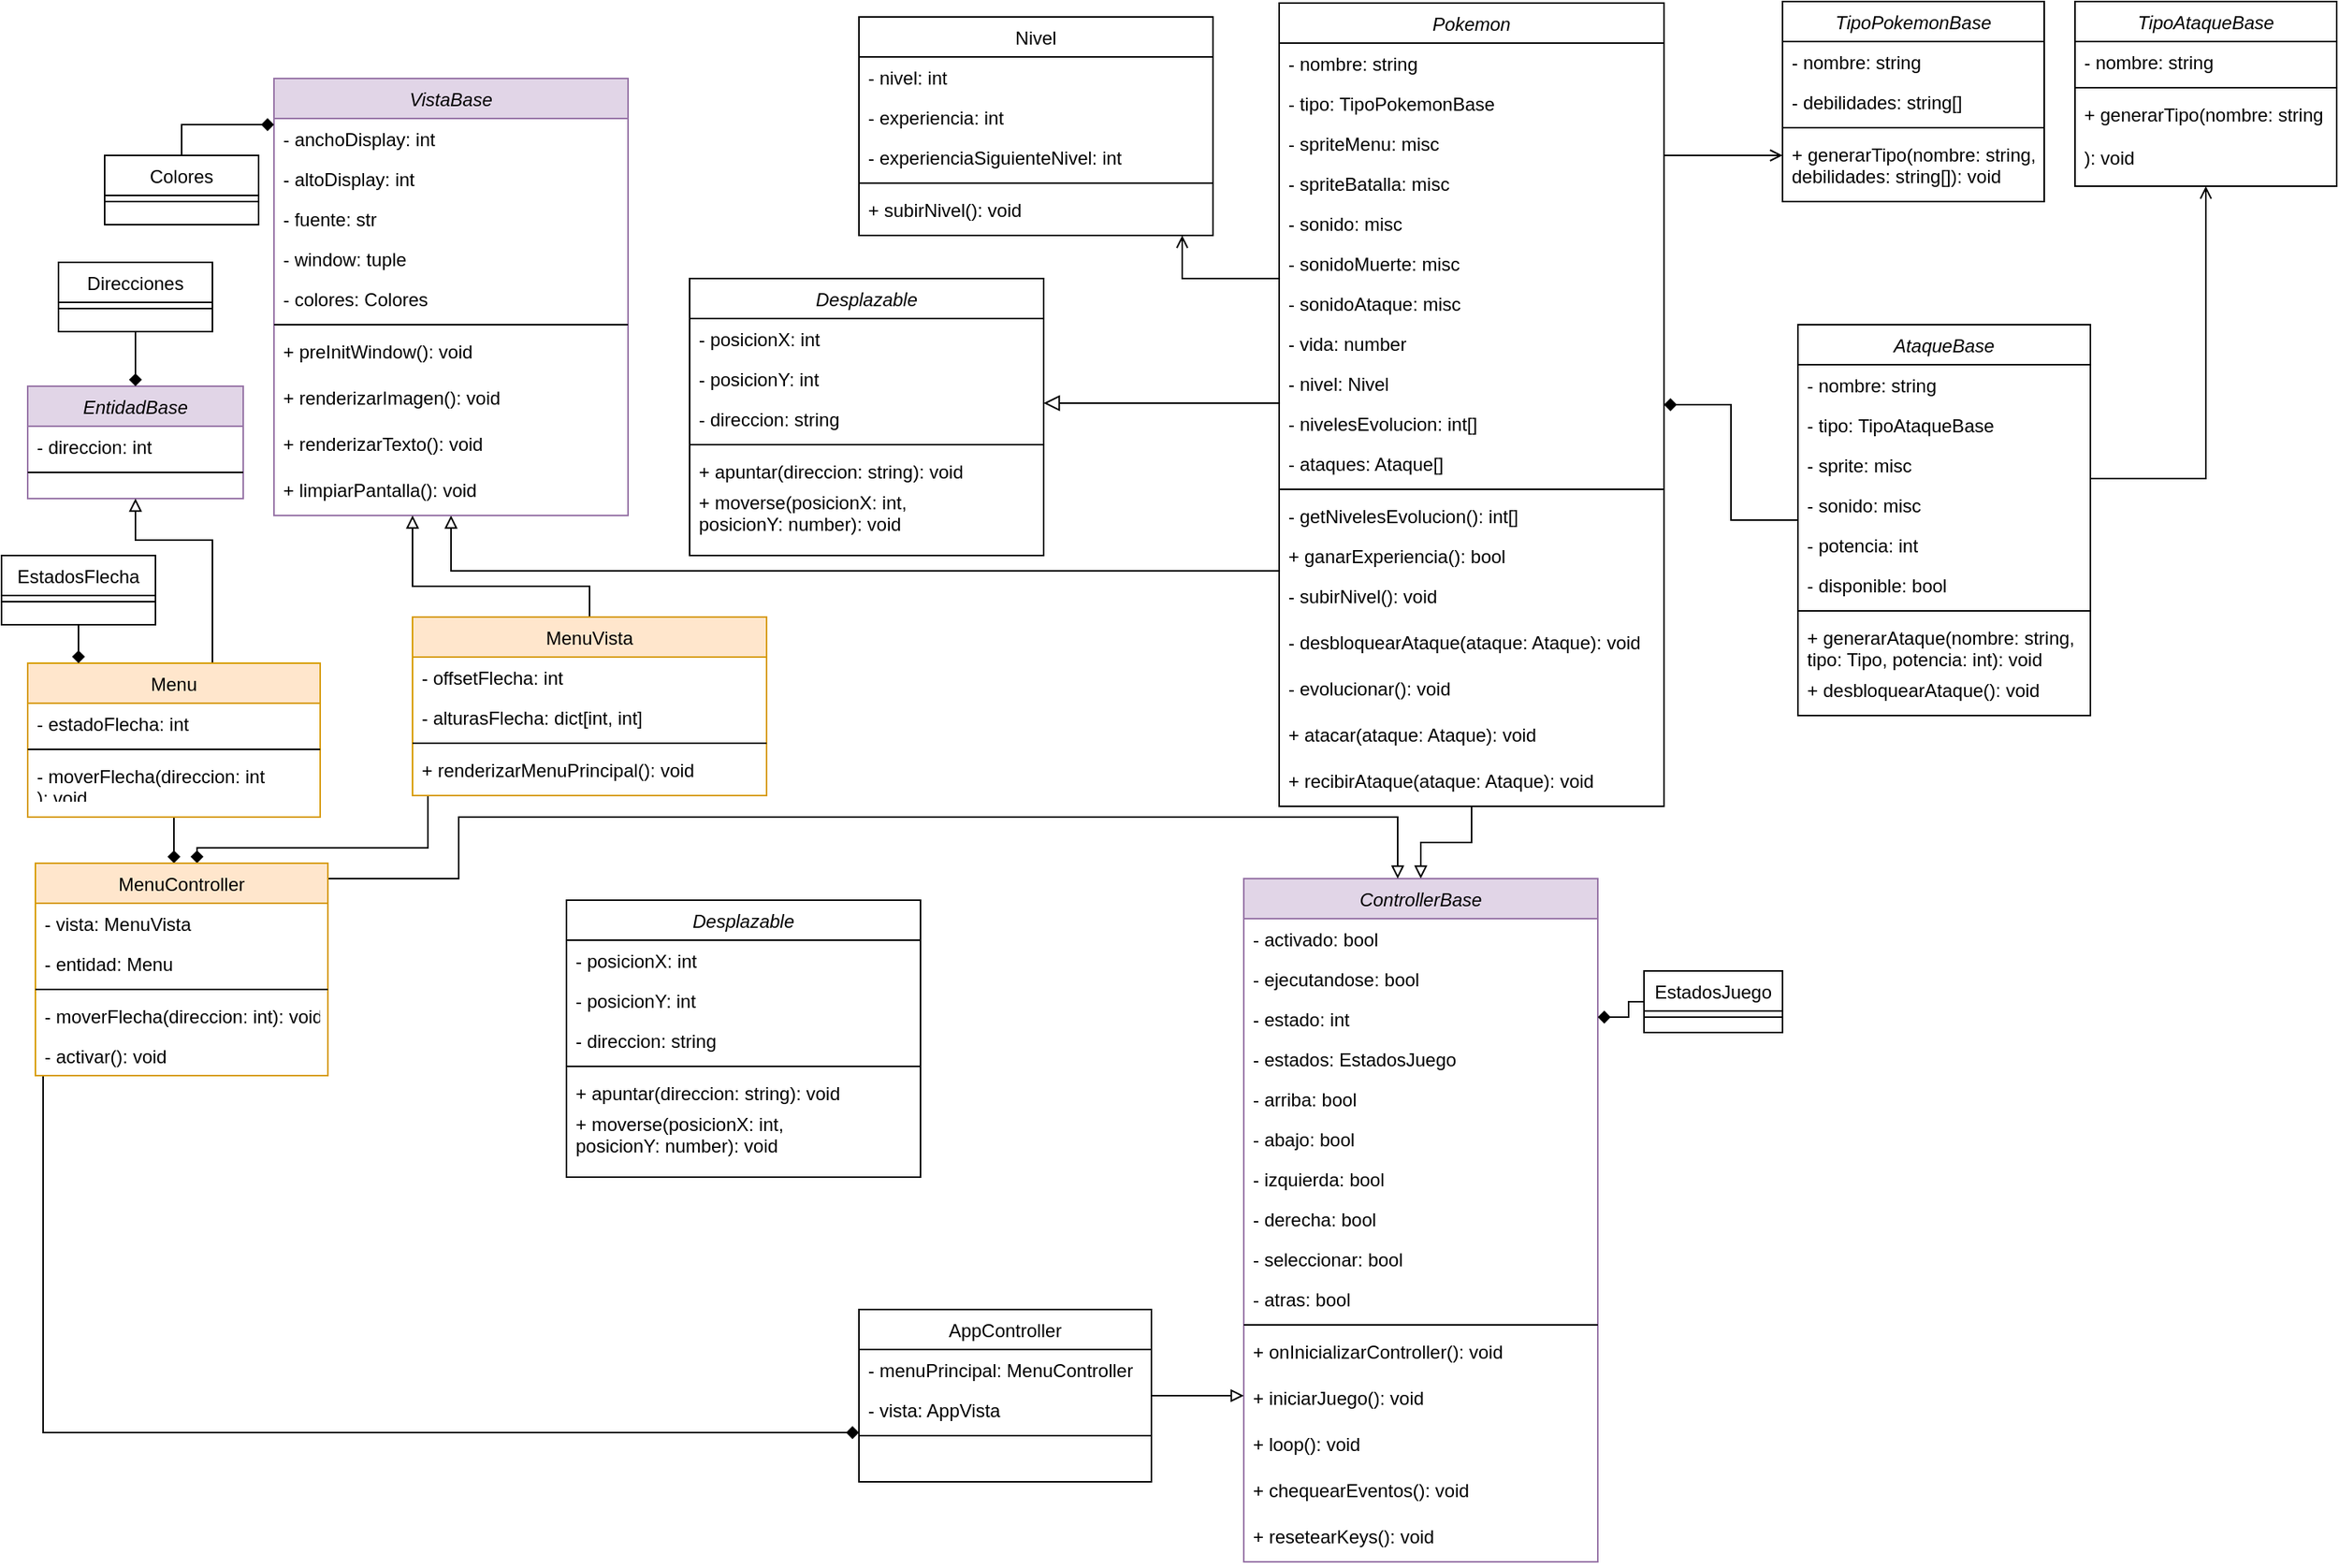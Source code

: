 <mxfile version="15.1.4" type="device"><diagram id="C5RBs43oDa-KdzZeNtuy" name="Page-1"><mxGraphModel dx="1609" dy="706" grid="1" gridSize="10" guides="1" tooltips="1" connect="1" arrows="1" fold="1" page="1" pageScale="1" pageWidth="827" pageHeight="1169" math="0" shadow="0"><root><mxCell id="WIyWlLk6GJQsqaUBKTNV-0"/><mxCell id="WIyWlLk6GJQsqaUBKTNV-1" parent="WIyWlLk6GJQsqaUBKTNV-0"/><mxCell id="6dA9YUfy-9OE2iteP3qh-28" style="edgeStyle=orthogonalEdgeStyle;rounded=0;orthogonalLoop=1;jettySize=auto;html=1;endArrow=open;endFill=0;" parent="WIyWlLk6GJQsqaUBKTNV-1" source="zkfFHV4jXpPFQw0GAbJ--0" target="FfQFa_LdQFP7Eye6dk98-26" edge="1"><mxGeometry relative="1" as="geometry"><Array as="points"><mxPoint x="-60" y="180"/></Array></mxGeometry></mxCell><mxCell id="6dA9YUfy-9OE2iteP3qh-32" style="edgeStyle=orthogonalEdgeStyle;rounded=0;orthogonalLoop=1;jettySize=auto;html=1;endArrow=none;endFill=0;startArrow=diamond;startFill=1;strokeWidth=1;" parent="WIyWlLk6GJQsqaUBKTNV-1" source="zkfFHV4jXpPFQw0GAbJ--0" target="FfQFa_LdQFP7Eye6dk98-13" edge="1"><mxGeometry relative="1" as="geometry"/></mxCell><mxCell id="6dA9YUfy-9OE2iteP3qh-37" style="edgeStyle=orthogonalEdgeStyle;rounded=0;orthogonalLoop=1;jettySize=auto;html=1;startArrow=none;startFill=0;endArrow=open;endFill=0;strokeWidth=1;" parent="WIyWlLk6GJQsqaUBKTNV-1" source="zkfFHV4jXpPFQw0GAbJ--0" target="FfQFa_LdQFP7Eye6dk98-1" edge="1"><mxGeometry relative="1" as="geometry"><Array as="points"><mxPoint x="270" y="100"/><mxPoint x="270" y="100"/></Array></mxGeometry></mxCell><mxCell id="6dA9YUfy-9OE2iteP3qh-82" style="edgeStyle=orthogonalEdgeStyle;rounded=0;orthogonalLoop=1;jettySize=auto;html=1;startArrow=none;startFill=0;endArrow=block;endFill=0;endSize=8;strokeWidth=1;" parent="WIyWlLk6GJQsqaUBKTNV-1" source="zkfFHV4jXpPFQw0GAbJ--0" target="6dA9YUfy-9OE2iteP3qh-73" edge="1"><mxGeometry relative="1" as="geometry"><Array as="points"><mxPoint x="-140" y="261"/><mxPoint x="-140" y="261"/></Array></mxGeometry></mxCell><mxCell id="HIE5t4K_iB8mbw77_0e8-0" style="edgeStyle=orthogonalEdgeStyle;rounded=0;orthogonalLoop=1;jettySize=auto;html=1;endArrow=block;endFill=0;" parent="WIyWlLk6GJQsqaUBKTNV-1" source="zkfFHV4jXpPFQw0GAbJ--0" target="I0GF_LkkvOAaHCBPh8L--37" edge="1"><mxGeometry relative="1" as="geometry"/></mxCell><mxCell id="HIE5t4K_iB8mbw77_0e8-3" style="edgeStyle=orthogonalEdgeStyle;rounded=0;orthogonalLoop=1;jettySize=auto;html=1;endArrow=block;endFill=0;" parent="WIyWlLk6GJQsqaUBKTNV-1" source="zkfFHV4jXpPFQw0GAbJ--0" target="I0GF_LkkvOAaHCBPh8L--0" edge="1"><mxGeometry relative="1" as="geometry"><Array as="points"><mxPoint x="-535" y="370"/></Array></mxGeometry></mxCell><mxCell id="zkfFHV4jXpPFQw0GAbJ--0" value="Pokemon" style="swimlane;fontStyle=2;align=center;verticalAlign=top;childLayout=stackLayout;horizontal=1;startSize=26;horizontalStack=0;resizeParent=1;resizeLast=0;collapsible=1;marginBottom=0;rounded=0;shadow=0;strokeWidth=1;" parent="WIyWlLk6GJQsqaUBKTNV-1" vertex="1"><mxGeometry x="3" y="1" width="250" height="522" as="geometry"><mxRectangle x="230" y="140" width="160" height="26" as="alternateBounds"/></mxGeometry></mxCell><mxCell id="zkfFHV4jXpPFQw0GAbJ--1" value="- nombre: string" style="text;align=left;verticalAlign=top;spacingLeft=4;spacingRight=4;overflow=hidden;rotatable=0;points=[[0,0.5],[1,0.5]];portConstraint=eastwest;" parent="zkfFHV4jXpPFQw0GAbJ--0" vertex="1"><mxGeometry y="26" width="250" height="26" as="geometry"/></mxCell><mxCell id="zkfFHV4jXpPFQw0GAbJ--2" value="- tipo: TipoPokemonBase" style="text;align=left;verticalAlign=top;spacingLeft=4;spacingRight=4;overflow=hidden;rotatable=0;points=[[0,0.5],[1,0.5]];portConstraint=eastwest;rounded=0;shadow=0;html=0;" parent="zkfFHV4jXpPFQw0GAbJ--0" vertex="1"><mxGeometry y="52" width="250" height="26" as="geometry"/></mxCell><mxCell id="FfQFa_LdQFP7Eye6dk98-37" value="- spriteMenu: misc" style="text;align=left;verticalAlign=top;spacingLeft=4;spacingRight=4;overflow=hidden;rotatable=0;points=[[0,0.5],[1,0.5]];portConstraint=eastwest;rounded=0;shadow=0;html=0;" parent="zkfFHV4jXpPFQw0GAbJ--0" vertex="1"><mxGeometry y="78" width="250" height="26" as="geometry"/></mxCell><mxCell id="FfQFa_LdQFP7Eye6dk98-38" value="- spriteBatalla: misc" style="text;align=left;verticalAlign=top;spacingLeft=4;spacingRight=4;overflow=hidden;rotatable=0;points=[[0,0.5],[1,0.5]];portConstraint=eastwest;rounded=0;shadow=0;html=0;" parent="zkfFHV4jXpPFQw0GAbJ--0" vertex="1"><mxGeometry y="104" width="250" height="26" as="geometry"/></mxCell><mxCell id="6dA9YUfy-9OE2iteP3qh-0" value="- sonido: misc" style="text;align=left;verticalAlign=top;spacingLeft=4;spacingRight=4;overflow=hidden;rotatable=0;points=[[0,0.5],[1,0.5]];portConstraint=eastwest;rounded=0;shadow=0;html=0;" parent="zkfFHV4jXpPFQw0GAbJ--0" vertex="1"><mxGeometry y="130" width="250" height="26" as="geometry"/></mxCell><mxCell id="6dA9YUfy-9OE2iteP3qh-3" value="- sonidoMuerte: misc" style="text;align=left;verticalAlign=top;spacingLeft=4;spacingRight=4;overflow=hidden;rotatable=0;points=[[0,0.5],[1,0.5]];portConstraint=eastwest;rounded=0;shadow=0;html=0;" parent="zkfFHV4jXpPFQw0GAbJ--0" vertex="1"><mxGeometry y="156" width="250" height="26" as="geometry"/></mxCell><mxCell id="6dA9YUfy-9OE2iteP3qh-4" value="- sonidoAtaque: misc" style="text;align=left;verticalAlign=top;spacingLeft=4;spacingRight=4;overflow=hidden;rotatable=0;points=[[0,0.5],[1,0.5]];portConstraint=eastwest;rounded=0;shadow=0;html=0;" parent="zkfFHV4jXpPFQw0GAbJ--0" vertex="1"><mxGeometry y="182" width="250" height="26" as="geometry"/></mxCell><mxCell id="zkfFHV4jXpPFQw0GAbJ--3" value="- vida: number" style="text;align=left;verticalAlign=top;spacingLeft=4;spacingRight=4;overflow=hidden;rotatable=0;points=[[0,0.5],[1,0.5]];portConstraint=eastwest;rounded=0;shadow=0;html=0;" parent="zkfFHV4jXpPFQw0GAbJ--0" vertex="1"><mxGeometry y="208" width="250" height="26" as="geometry"/></mxCell><mxCell id="FfQFa_LdQFP7Eye6dk98-8" value="- nivel: Nivel" style="text;align=left;verticalAlign=top;spacingLeft=4;spacingRight=4;overflow=hidden;rotatable=0;points=[[0,0.5],[1,0.5]];portConstraint=eastwest;rounded=0;shadow=0;html=0;" parent="zkfFHV4jXpPFQw0GAbJ--0" vertex="1"><mxGeometry y="234" width="250" height="26" as="geometry"/></mxCell><mxCell id="FfQFa_LdQFP7Eye6dk98-10" value="- nivelesEvolucion: int[]" style="text;align=left;verticalAlign=top;spacingLeft=4;spacingRight=4;overflow=hidden;rotatable=0;points=[[0,0.5],[1,0.5]];portConstraint=eastwest;rounded=0;shadow=0;html=0;" parent="zkfFHV4jXpPFQw0GAbJ--0" vertex="1"><mxGeometry y="260" width="250" height="26" as="geometry"/></mxCell><mxCell id="FfQFa_LdQFP7Eye6dk98-12" value="- ataques: Ataque[]" style="text;align=left;verticalAlign=top;spacingLeft=4;spacingRight=4;overflow=hidden;rotatable=0;points=[[0,0.5],[1,0.5]];portConstraint=eastwest;rounded=0;shadow=0;html=0;" parent="zkfFHV4jXpPFQw0GAbJ--0" vertex="1"><mxGeometry y="286" width="250" height="26" as="geometry"/></mxCell><mxCell id="zkfFHV4jXpPFQw0GAbJ--4" value="" style="line;html=1;strokeWidth=1;align=left;verticalAlign=middle;spacingTop=-1;spacingLeft=3;spacingRight=3;rotatable=0;labelPosition=right;points=[];portConstraint=eastwest;" parent="zkfFHV4jXpPFQw0GAbJ--0" vertex="1"><mxGeometry y="312" width="250" height="8" as="geometry"/></mxCell><mxCell id="6dA9YUfy-9OE2iteP3qh-71" value="- getNivelesEvolucion(): int[]" style="text;align=left;verticalAlign=top;spacingLeft=4;spacingRight=4;overflow=hidden;rotatable=0;points=[[0,0.5],[1,0.5]];portConstraint=eastwest;" parent="zkfFHV4jXpPFQw0GAbJ--0" vertex="1"><mxGeometry y="320" width="250" height="26" as="geometry"/></mxCell><mxCell id="FfQFa_LdQFP7Eye6dk98-39" value="+ ganarExperiencia(): bool" style="text;align=left;verticalAlign=top;spacingLeft=4;spacingRight=4;overflow=hidden;rotatable=0;points=[[0,0.5],[1,0.5]];portConstraint=eastwest;" parent="zkfFHV4jXpPFQw0GAbJ--0" vertex="1"><mxGeometry y="346" width="250" height="26" as="geometry"/></mxCell><mxCell id="FfQFa_LdQFP7Eye6dk98-36" value="- subirNivel(): void" style="text;align=left;verticalAlign=top;spacingLeft=4;spacingRight=4;overflow=hidden;rotatable=0;points=[[0,0.5],[1,0.5]];portConstraint=eastwest;" parent="zkfFHV4jXpPFQw0GAbJ--0" vertex="1"><mxGeometry y="372" width="250" height="30" as="geometry"/></mxCell><mxCell id="6dA9YUfy-9OE2iteP3qh-14" value="- desbloquearAtaque(ataque: Ataque): void" style="text;align=left;verticalAlign=top;spacingLeft=4;spacingRight=4;overflow=hidden;rotatable=0;points=[[0,0.5],[1,0.5]];portConstraint=eastwest;" parent="zkfFHV4jXpPFQw0GAbJ--0" vertex="1"><mxGeometry y="402" width="250" height="30" as="geometry"/></mxCell><mxCell id="6dA9YUfy-9OE2iteP3qh-70" value="- evolucionar(): void" style="text;align=left;verticalAlign=top;spacingLeft=4;spacingRight=4;overflow=hidden;rotatable=0;points=[[0,0.5],[1,0.5]];portConstraint=eastwest;" parent="zkfFHV4jXpPFQw0GAbJ--0" vertex="1"><mxGeometry y="432" width="250" height="30" as="geometry"/></mxCell><mxCell id="6dA9YUfy-9OE2iteP3qh-15" value="+ atacar(ataque: Ataque): void" style="text;align=left;verticalAlign=top;spacingLeft=4;spacingRight=4;overflow=hidden;rotatable=0;points=[[0,0.5],[1,0.5]];portConstraint=eastwest;" parent="zkfFHV4jXpPFQw0GAbJ--0" vertex="1"><mxGeometry y="462" width="250" height="30" as="geometry"/></mxCell><mxCell id="6dA9YUfy-9OE2iteP3qh-42" value="+ recibirAtaque(ataque: Ataque): void" style="text;align=left;verticalAlign=top;spacingLeft=4;spacingRight=4;overflow=hidden;rotatable=0;points=[[0,0.5],[1,0.5]];portConstraint=eastwest;" parent="zkfFHV4jXpPFQw0GAbJ--0" vertex="1"><mxGeometry y="492" width="250" height="30" as="geometry"/></mxCell><mxCell id="FfQFa_LdQFP7Eye6dk98-1" value="TipoPokemonBase" style="swimlane;fontStyle=2;align=center;verticalAlign=top;childLayout=stackLayout;horizontal=1;startSize=26;horizontalStack=0;resizeParent=1;resizeLast=0;collapsible=1;marginBottom=0;rounded=0;shadow=0;strokeWidth=1;" parent="WIyWlLk6GJQsqaUBKTNV-1" vertex="1"><mxGeometry x="330" width="170" height="130" as="geometry"><mxRectangle x="230" y="140" width="160" height="26" as="alternateBounds"/></mxGeometry></mxCell><mxCell id="FfQFa_LdQFP7Eye6dk98-2" value="- nombre: string" style="text;align=left;verticalAlign=top;spacingLeft=4;spacingRight=4;overflow=hidden;rotatable=0;points=[[0,0.5],[1,0.5]];portConstraint=eastwest;" parent="FfQFa_LdQFP7Eye6dk98-1" vertex="1"><mxGeometry y="26" width="170" height="26" as="geometry"/></mxCell><mxCell id="FfQFa_LdQFP7Eye6dk98-3" value="- debilidades: string[]" style="text;align=left;verticalAlign=top;spacingLeft=4;spacingRight=4;overflow=hidden;rotatable=0;points=[[0,0.5],[1,0.5]];portConstraint=eastwest;rounded=0;shadow=0;html=0;" parent="FfQFa_LdQFP7Eye6dk98-1" vertex="1"><mxGeometry y="52" width="170" height="26" as="geometry"/></mxCell><mxCell id="FfQFa_LdQFP7Eye6dk98-5" value="" style="line;html=1;strokeWidth=1;align=left;verticalAlign=middle;spacingTop=-1;spacingLeft=3;spacingRight=3;rotatable=0;labelPosition=right;points=[];portConstraint=eastwest;" parent="FfQFa_LdQFP7Eye6dk98-1" vertex="1"><mxGeometry y="78" width="170" height="8" as="geometry"/></mxCell><mxCell id="FfQFa_LdQFP7Eye6dk98-21" value="+ generarTipo(nombre: string,&#10;debilidades: string[]): void" style="text;align=left;verticalAlign=top;spacingLeft=4;spacingRight=4;overflow=hidden;rotatable=0;points=[[0,0.5],[1,0.5]];portConstraint=eastwest;" parent="FfQFa_LdQFP7Eye6dk98-1" vertex="1"><mxGeometry y="86" width="170" height="34" as="geometry"/></mxCell><mxCell id="6dA9YUfy-9OE2iteP3qh-38" style="edgeStyle=orthogonalEdgeStyle;rounded=0;orthogonalLoop=1;jettySize=auto;html=1;startArrow=none;startFill=0;endArrow=open;endFill=0;strokeWidth=1;" parent="WIyWlLk6GJQsqaUBKTNV-1" source="FfQFa_LdQFP7Eye6dk98-13" target="6dA9YUfy-9OE2iteP3qh-5" edge="1"><mxGeometry relative="1" as="geometry"><Array as="points"><mxPoint x="605" y="310"/></Array></mxGeometry></mxCell><mxCell id="FfQFa_LdQFP7Eye6dk98-13" value="AtaqueBase" style="swimlane;fontStyle=2;align=center;verticalAlign=top;childLayout=stackLayout;horizontal=1;startSize=26;horizontalStack=0;resizeParent=1;resizeLast=0;collapsible=1;marginBottom=0;rounded=0;shadow=0;strokeWidth=1;" parent="WIyWlLk6GJQsqaUBKTNV-1" vertex="1"><mxGeometry x="340" y="210" width="190" height="254" as="geometry"><mxRectangle x="230" y="140" width="160" height="26" as="alternateBounds"/></mxGeometry></mxCell><mxCell id="FfQFa_LdQFP7Eye6dk98-14" value="- nombre: string" style="text;align=left;verticalAlign=top;spacingLeft=4;spacingRight=4;overflow=hidden;rotatable=0;points=[[0,0.5],[1,0.5]];portConstraint=eastwest;" parent="FfQFa_LdQFP7Eye6dk98-13" vertex="1"><mxGeometry y="26" width="190" height="26" as="geometry"/></mxCell><mxCell id="FfQFa_LdQFP7Eye6dk98-15" value="- tipo: TipoAtaqueBase" style="text;align=left;verticalAlign=top;spacingLeft=4;spacingRight=4;overflow=hidden;rotatable=0;points=[[0,0.5],[1,0.5]];portConstraint=eastwest;rounded=0;shadow=0;html=0;" parent="FfQFa_LdQFP7Eye6dk98-13" vertex="1"><mxGeometry y="52" width="190" height="26" as="geometry"/></mxCell><mxCell id="6dA9YUfy-9OE2iteP3qh-2" value="- sprite: misc" style="text;align=left;verticalAlign=top;spacingLeft=4;spacingRight=4;overflow=hidden;rotatable=0;points=[[0,0.5],[1,0.5]];portConstraint=eastwest;rounded=0;shadow=0;html=0;" parent="FfQFa_LdQFP7Eye6dk98-13" vertex="1"><mxGeometry y="78" width="190" height="26" as="geometry"/></mxCell><mxCell id="6dA9YUfy-9OE2iteP3qh-1" value="- sonido: misc" style="text;align=left;verticalAlign=top;spacingLeft=4;spacingRight=4;overflow=hidden;rotatable=0;points=[[0,0.5],[1,0.5]];portConstraint=eastwest;rounded=0;shadow=0;html=0;" parent="FfQFa_LdQFP7Eye6dk98-13" vertex="1"><mxGeometry y="104" width="190" height="26" as="geometry"/></mxCell><mxCell id="FfQFa_LdQFP7Eye6dk98-19" value="- potencia: int" style="text;align=left;verticalAlign=top;spacingLeft=4;spacingRight=4;overflow=hidden;rotatable=0;points=[[0,0.5],[1,0.5]];portConstraint=eastwest;rounded=0;shadow=0;html=0;" parent="FfQFa_LdQFP7Eye6dk98-13" vertex="1"><mxGeometry y="130" width="190" height="26" as="geometry"/></mxCell><mxCell id="FfQFa_LdQFP7Eye6dk98-40" value="- disponible: bool" style="text;align=left;verticalAlign=top;spacingLeft=4;spacingRight=4;overflow=hidden;rotatable=0;points=[[0,0.5],[1,0.5]];portConstraint=eastwest;rounded=0;shadow=0;html=0;" parent="FfQFa_LdQFP7Eye6dk98-13" vertex="1"><mxGeometry y="156" width="190" height="26" as="geometry"/></mxCell><mxCell id="FfQFa_LdQFP7Eye6dk98-16" value="" style="line;html=1;strokeWidth=1;align=left;verticalAlign=middle;spacingTop=-1;spacingLeft=3;spacingRight=3;rotatable=0;labelPosition=right;points=[];portConstraint=eastwest;" parent="FfQFa_LdQFP7Eye6dk98-13" vertex="1"><mxGeometry y="182" width="190" height="8" as="geometry"/></mxCell><mxCell id="FfQFa_LdQFP7Eye6dk98-23" value="+ generarAtaque(nombre: string,&#10;tipo: Tipo, potencia: int): void" style="text;align=left;verticalAlign=top;spacingLeft=4;spacingRight=4;overflow=hidden;rotatable=0;points=[[0,0.5],[1,0.5]];portConstraint=eastwest;" parent="FfQFa_LdQFP7Eye6dk98-13" vertex="1"><mxGeometry y="190" width="190" height="34" as="geometry"/></mxCell><mxCell id="6dA9YUfy-9OE2iteP3qh-13" value="+ desbloquearAtaque(): void" style="text;align=left;verticalAlign=top;spacingLeft=4;spacingRight=4;overflow=hidden;rotatable=0;points=[[0,0.5],[1,0.5]];portConstraint=eastwest;" parent="FfQFa_LdQFP7Eye6dk98-13" vertex="1"><mxGeometry y="224" width="190" height="30" as="geometry"/></mxCell><mxCell id="FfQFa_LdQFP7Eye6dk98-26" value="Nivel" style="swimlane;fontStyle=0;align=center;verticalAlign=top;childLayout=stackLayout;horizontal=1;startSize=26;horizontalStack=0;resizeParent=1;resizeLast=0;collapsible=1;marginBottom=0;rounded=0;shadow=0;strokeWidth=1;" parent="WIyWlLk6GJQsqaUBKTNV-1" vertex="1"><mxGeometry x="-270" y="10" width="230" height="142" as="geometry"><mxRectangle x="230" y="140" width="160" height="26" as="alternateBounds"/></mxGeometry></mxCell><mxCell id="FfQFa_LdQFP7Eye6dk98-27" value="- nivel: int" style="text;align=left;verticalAlign=top;spacingLeft=4;spacingRight=4;overflow=hidden;rotatable=0;points=[[0,0.5],[1,0.5]];portConstraint=eastwest;" parent="FfQFa_LdQFP7Eye6dk98-26" vertex="1"><mxGeometry y="26" width="230" height="26" as="geometry"/></mxCell><mxCell id="FfQFa_LdQFP7Eye6dk98-28" value="- experiencia: int" style="text;align=left;verticalAlign=top;spacingLeft=4;spacingRight=4;overflow=hidden;rotatable=0;points=[[0,0.5],[1,0.5]];portConstraint=eastwest;rounded=0;shadow=0;html=0;" parent="FfQFa_LdQFP7Eye6dk98-26" vertex="1"><mxGeometry y="52" width="230" height="26" as="geometry"/></mxCell><mxCell id="FfQFa_LdQFP7Eye6dk98-33" value="- experienciaSiguienteNivel: int" style="text;align=left;verticalAlign=top;spacingLeft=4;spacingRight=4;overflow=hidden;rotatable=0;points=[[0,0.5],[1,0.5]];portConstraint=eastwest;rounded=0;shadow=0;html=0;" parent="FfQFa_LdQFP7Eye6dk98-26" vertex="1"><mxGeometry y="78" width="230" height="26" as="geometry"/></mxCell><mxCell id="FfQFa_LdQFP7Eye6dk98-29" value="" style="line;html=1;strokeWidth=1;align=left;verticalAlign=middle;spacingTop=-1;spacingLeft=3;spacingRight=3;rotatable=0;labelPosition=right;points=[];portConstraint=eastwest;" parent="FfQFa_LdQFP7Eye6dk98-26" vertex="1"><mxGeometry y="104" width="230" height="8" as="geometry"/></mxCell><mxCell id="FfQFa_LdQFP7Eye6dk98-35" value="+ subirNivel(): void" style="text;align=left;verticalAlign=top;spacingLeft=4;spacingRight=4;overflow=hidden;rotatable=0;points=[[0,0.5],[1,0.5]];portConstraint=eastwest;" parent="FfQFa_LdQFP7Eye6dk98-26" vertex="1"><mxGeometry y="112" width="230" height="30" as="geometry"/></mxCell><mxCell id="6dA9YUfy-9OE2iteP3qh-5" value="TipoAtaqueBase" style="swimlane;fontStyle=2;align=center;verticalAlign=top;childLayout=stackLayout;horizontal=1;startSize=26;horizontalStack=0;resizeParent=1;resizeLast=0;collapsible=1;marginBottom=0;rounded=0;shadow=0;strokeWidth=1;" parent="WIyWlLk6GJQsqaUBKTNV-1" vertex="1"><mxGeometry x="520" width="170" height="120" as="geometry"><mxRectangle x="230" y="140" width="160" height="26" as="alternateBounds"/></mxGeometry></mxCell><mxCell id="6dA9YUfy-9OE2iteP3qh-6" value="- nombre: string" style="text;align=left;verticalAlign=top;spacingLeft=4;spacingRight=4;overflow=hidden;rotatable=0;points=[[0,0.5],[1,0.5]];portConstraint=eastwest;" parent="6dA9YUfy-9OE2iteP3qh-5" vertex="1"><mxGeometry y="26" width="170" height="26" as="geometry"/></mxCell><mxCell id="6dA9YUfy-9OE2iteP3qh-8" value="" style="line;html=1;strokeWidth=1;align=left;verticalAlign=middle;spacingTop=-1;spacingLeft=3;spacingRight=3;rotatable=0;labelPosition=right;points=[];portConstraint=eastwest;" parent="6dA9YUfy-9OE2iteP3qh-5" vertex="1"><mxGeometry y="52" width="170" height="8" as="geometry"/></mxCell><mxCell id="6dA9YUfy-9OE2iteP3qh-11" value="+ generarTipo(nombre: string&#10;&#10;): void" style="text;align=left;verticalAlign=top;spacingLeft=4;spacingRight=4;overflow=hidden;rotatable=0;points=[[0,0.5],[1,0.5]];portConstraint=eastwest;" parent="6dA9YUfy-9OE2iteP3qh-5" vertex="1"><mxGeometry y="60" width="170" height="46" as="geometry"/></mxCell><mxCell id="6dA9YUfy-9OE2iteP3qh-73" value="Desplazable" style="swimlane;fontStyle=2;align=center;verticalAlign=top;childLayout=stackLayout;horizontal=1;startSize=26;horizontalStack=0;resizeParent=1;resizeLast=0;collapsible=1;marginBottom=0;rounded=0;shadow=0;strokeWidth=1;" parent="WIyWlLk6GJQsqaUBKTNV-1" vertex="1"><mxGeometry x="-380" y="180" width="230" height="180" as="geometry"><mxRectangle x="230" y="140" width="160" height="26" as="alternateBounds"/></mxGeometry></mxCell><mxCell id="6dA9YUfy-9OE2iteP3qh-74" value="- posicionX: int" style="text;align=left;verticalAlign=top;spacingLeft=4;spacingRight=4;overflow=hidden;rotatable=0;points=[[0,0.5],[1,0.5]];portConstraint=eastwest;" parent="6dA9YUfy-9OE2iteP3qh-73" vertex="1"><mxGeometry y="26" width="230" height="26" as="geometry"/></mxCell><mxCell id="6dA9YUfy-9OE2iteP3qh-75" value="- posicionY: int" style="text;align=left;verticalAlign=top;spacingLeft=4;spacingRight=4;overflow=hidden;rotatable=0;points=[[0,0.5],[1,0.5]];portConstraint=eastwest;rounded=0;shadow=0;html=0;" parent="6dA9YUfy-9OE2iteP3qh-73" vertex="1"><mxGeometry y="52" width="230" height="26" as="geometry"/></mxCell><mxCell id="6dA9YUfy-9OE2iteP3qh-76" value="- direccion: string" style="text;align=left;verticalAlign=top;spacingLeft=4;spacingRight=4;overflow=hidden;rotatable=0;points=[[0,0.5],[1,0.5]];portConstraint=eastwest;rounded=0;shadow=0;html=0;" parent="6dA9YUfy-9OE2iteP3qh-73" vertex="1"><mxGeometry y="78" width="230" height="26" as="geometry"/></mxCell><mxCell id="6dA9YUfy-9OE2iteP3qh-78" value="" style="line;html=1;strokeWidth=1;align=left;verticalAlign=middle;spacingTop=-1;spacingLeft=3;spacingRight=3;rotatable=0;labelPosition=right;points=[];portConstraint=eastwest;" parent="6dA9YUfy-9OE2iteP3qh-73" vertex="1"><mxGeometry y="104" width="230" height="8" as="geometry"/></mxCell><mxCell id="6dA9YUfy-9OE2iteP3qh-79" value="+ apuntar(direccion: string): void" style="text;align=left;verticalAlign=top;spacingLeft=4;spacingRight=4;overflow=hidden;rotatable=0;points=[[0,0.5],[1,0.5]];portConstraint=eastwest;" parent="6dA9YUfy-9OE2iteP3qh-73" vertex="1"><mxGeometry y="112" width="230" height="20" as="geometry"/></mxCell><mxCell id="6dA9YUfy-9OE2iteP3qh-80" value="+ moverse(posicionX: int, &#10;posicionY: number): void" style="text;align=left;verticalAlign=top;spacingLeft=4;spacingRight=4;overflow=hidden;rotatable=0;points=[[0,0.5],[1,0.5]];portConstraint=eastwest;" parent="6dA9YUfy-9OE2iteP3qh-73" vertex="1"><mxGeometry y="132" width="230" height="40" as="geometry"/></mxCell><mxCell id="I0GF_LkkvOAaHCBPh8L--0" value="VistaBase" style="swimlane;fontStyle=2;align=center;verticalAlign=top;childLayout=stackLayout;horizontal=1;startSize=26;horizontalStack=0;resizeParent=1;resizeLast=0;collapsible=1;marginBottom=0;rounded=0;shadow=0;strokeWidth=1;fillColor=#e1d5e7;strokeColor=#9673a6;" parent="WIyWlLk6GJQsqaUBKTNV-1" vertex="1"><mxGeometry x="-650" y="50" width="230" height="284" as="geometry"><mxRectangle x="230" y="140" width="160" height="26" as="alternateBounds"/></mxGeometry></mxCell><mxCell id="I0GF_LkkvOAaHCBPh8L--1" value="- anchoDisplay: int" style="text;align=left;verticalAlign=top;spacingLeft=4;spacingRight=4;overflow=hidden;rotatable=0;points=[[0,0.5],[1,0.5]];portConstraint=eastwest;" parent="I0GF_LkkvOAaHCBPh8L--0" vertex="1"><mxGeometry y="26" width="230" height="26" as="geometry"/></mxCell><mxCell id="I0GF_LkkvOAaHCBPh8L--2" value="- altoDisplay: int" style="text;align=left;verticalAlign=top;spacingLeft=4;spacingRight=4;overflow=hidden;rotatable=0;points=[[0,0.5],[1,0.5]];portConstraint=eastwest;rounded=0;shadow=0;html=0;" parent="I0GF_LkkvOAaHCBPh8L--0" vertex="1"><mxGeometry y="52" width="230" height="26" as="geometry"/></mxCell><mxCell id="I0GF_LkkvOAaHCBPh8L--3" value="- fuente: str" style="text;align=left;verticalAlign=top;spacingLeft=4;spacingRight=4;overflow=hidden;rotatable=0;points=[[0,0.5],[1,0.5]];portConstraint=eastwest;rounded=0;shadow=0;html=0;" parent="I0GF_LkkvOAaHCBPh8L--0" vertex="1"><mxGeometry y="78" width="230" height="26" as="geometry"/></mxCell><mxCell id="I0GF_LkkvOAaHCBPh8L--6" value="- window: tuple" style="text;align=left;verticalAlign=top;spacingLeft=4;spacingRight=4;overflow=hidden;rotatable=0;points=[[0,0.5],[1,0.5]];portConstraint=eastwest;rounded=0;shadow=0;html=0;" parent="I0GF_LkkvOAaHCBPh8L--0" vertex="1"><mxGeometry y="104" width="230" height="26" as="geometry"/></mxCell><mxCell id="I0GF_LkkvOAaHCBPh8L--7" value="- colores: Colores" style="text;align=left;verticalAlign=top;spacingLeft=4;spacingRight=4;overflow=hidden;rotatable=0;points=[[0,0.5],[1,0.5]];portConstraint=eastwest;rounded=0;shadow=0;html=0;" parent="I0GF_LkkvOAaHCBPh8L--0" vertex="1"><mxGeometry y="130" width="230" height="26" as="geometry"/></mxCell><mxCell id="I0GF_LkkvOAaHCBPh8L--4" value="" style="line;html=1;strokeWidth=1;align=left;verticalAlign=middle;spacingTop=-1;spacingLeft=3;spacingRight=3;rotatable=0;labelPosition=right;points=[];portConstraint=eastwest;" parent="I0GF_LkkvOAaHCBPh8L--0" vertex="1"><mxGeometry y="156" width="230" height="8" as="geometry"/></mxCell><mxCell id="I0GF_LkkvOAaHCBPh8L--5" value="+ preInitWindow(): void" style="text;align=left;verticalAlign=top;spacingLeft=4;spacingRight=4;overflow=hidden;rotatable=0;points=[[0,0.5],[1,0.5]];portConstraint=eastwest;" parent="I0GF_LkkvOAaHCBPh8L--0" vertex="1"><mxGeometry y="164" width="230" height="30" as="geometry"/></mxCell><mxCell id="I0GF_LkkvOAaHCBPh8L--12" value="+ renderizarImagen(): void" style="text;align=left;verticalAlign=top;spacingLeft=4;spacingRight=4;overflow=hidden;rotatable=0;points=[[0,0.5],[1,0.5]];portConstraint=eastwest;" parent="I0GF_LkkvOAaHCBPh8L--0" vertex="1"><mxGeometry y="194" width="230" height="30" as="geometry"/></mxCell><mxCell id="I0GF_LkkvOAaHCBPh8L--13" value="+ renderizarTexto(): void" style="text;align=left;verticalAlign=top;spacingLeft=4;spacingRight=4;overflow=hidden;rotatable=0;points=[[0,0.5],[1,0.5]];portConstraint=eastwest;" parent="I0GF_LkkvOAaHCBPh8L--0" vertex="1"><mxGeometry y="224" width="230" height="30" as="geometry"/></mxCell><mxCell id="HIE5t4K_iB8mbw77_0e8-2" value="+ limpiarPantalla(): void" style="text;align=left;verticalAlign=top;spacingLeft=4;spacingRight=4;overflow=hidden;rotatable=0;points=[[0,0.5],[1,0.5]];portConstraint=eastwest;" parent="I0GF_LkkvOAaHCBPh8L--0" vertex="1"><mxGeometry y="254" width="230" height="30" as="geometry"/></mxCell><mxCell id="I0GF_LkkvOAaHCBPh8L--15" value="Colores" style="swimlane;fontStyle=0;align=center;verticalAlign=top;childLayout=stackLayout;horizontal=1;startSize=26;horizontalStack=0;resizeParent=1;resizeLast=0;collapsible=1;marginBottom=0;rounded=0;shadow=0;strokeWidth=1;" parent="WIyWlLk6GJQsqaUBKTNV-1" vertex="1"><mxGeometry x="-760" y="100" width="100" height="45" as="geometry"><mxRectangle x="230" y="140" width="160" height="26" as="alternateBounds"/></mxGeometry></mxCell><mxCell id="I0GF_LkkvOAaHCBPh8L--21" value="" style="line;html=1;strokeWidth=1;align=left;verticalAlign=middle;spacingTop=-1;spacingLeft=3;spacingRight=3;rotatable=0;labelPosition=right;points=[];portConstraint=eastwest;" parent="I0GF_LkkvOAaHCBPh8L--15" vertex="1"><mxGeometry y="26" width="100" height="8" as="geometry"/></mxCell><mxCell id="I0GF_LkkvOAaHCBPh8L--25" value="EstadosJuego" style="swimlane;fontStyle=0;align=center;verticalAlign=top;childLayout=stackLayout;horizontal=1;startSize=26;horizontalStack=0;resizeParent=1;resizeLast=0;collapsible=1;marginBottom=0;rounded=0;shadow=0;strokeWidth=1;" parent="WIyWlLk6GJQsqaUBKTNV-1" vertex="1"><mxGeometry x="240" y="630" width="90" height="40" as="geometry"><mxRectangle x="230" y="140" width="160" height="26" as="alternateBounds"/></mxGeometry></mxCell><mxCell id="I0GF_LkkvOAaHCBPh8L--31" value="" style="line;html=1;strokeWidth=1;align=left;verticalAlign=middle;spacingTop=-1;spacingLeft=3;spacingRight=3;rotatable=0;labelPosition=right;points=[];portConstraint=eastwest;" parent="I0GF_LkkvOAaHCBPh8L--25" vertex="1"><mxGeometry y="26" width="90" height="8" as="geometry"/></mxCell><mxCell id="I0GF_LkkvOAaHCBPh8L--37" value="ControllerBase" style="swimlane;fontStyle=2;align=center;verticalAlign=top;childLayout=stackLayout;horizontal=1;startSize=26;horizontalStack=0;resizeParent=1;resizeLast=0;collapsible=1;marginBottom=0;rounded=0;shadow=0;strokeWidth=1;fillColor=#e1d5e7;strokeColor=#9673a6;" parent="WIyWlLk6GJQsqaUBKTNV-1" vertex="1"><mxGeometry x="-20" y="570" width="230" height="444" as="geometry"><mxRectangle x="230" y="140" width="160" height="26" as="alternateBounds"/></mxGeometry></mxCell><mxCell id="HIE5t4K_iB8mbw77_0e8-14" value="- activado: bool" style="text;align=left;verticalAlign=top;spacingLeft=4;spacingRight=4;overflow=hidden;rotatable=0;points=[[0,0.5],[1,0.5]];portConstraint=eastwest;" parent="I0GF_LkkvOAaHCBPh8L--37" vertex="1"><mxGeometry y="26" width="230" height="26" as="geometry"/></mxCell><mxCell id="I0GF_LkkvOAaHCBPh8L--38" value="- ejecutandose: bool" style="text;align=left;verticalAlign=top;spacingLeft=4;spacingRight=4;overflow=hidden;rotatable=0;points=[[0,0.5],[1,0.5]];portConstraint=eastwest;" parent="I0GF_LkkvOAaHCBPh8L--37" vertex="1"><mxGeometry y="52" width="230" height="26" as="geometry"/></mxCell><mxCell id="I0GF_LkkvOAaHCBPh8L--39" value="- estado: int" style="text;align=left;verticalAlign=top;spacingLeft=4;spacingRight=4;overflow=hidden;rotatable=0;points=[[0,0.5],[1,0.5]];portConstraint=eastwest;rounded=0;shadow=0;html=0;" parent="I0GF_LkkvOAaHCBPh8L--37" vertex="1"><mxGeometry y="78" width="230" height="26" as="geometry"/></mxCell><mxCell id="I0GF_LkkvOAaHCBPh8L--40" value="- estados: EstadosJuego" style="text;align=left;verticalAlign=top;spacingLeft=4;spacingRight=4;overflow=hidden;rotatable=0;points=[[0,0.5],[1,0.5]];portConstraint=eastwest;rounded=0;shadow=0;html=0;" parent="I0GF_LkkvOAaHCBPh8L--37" vertex="1"><mxGeometry y="104" width="230" height="26" as="geometry"/></mxCell><mxCell id="I0GF_LkkvOAaHCBPh8L--41" value="- arriba: bool" style="text;align=left;verticalAlign=top;spacingLeft=4;spacingRight=4;overflow=hidden;rotatable=0;points=[[0,0.5],[1,0.5]];portConstraint=eastwest;rounded=0;shadow=0;html=0;" parent="I0GF_LkkvOAaHCBPh8L--37" vertex="1"><mxGeometry y="130" width="230" height="26" as="geometry"/></mxCell><mxCell id="I0GF_LkkvOAaHCBPh8L--42" value="- abajo: bool" style="text;align=left;verticalAlign=top;spacingLeft=4;spacingRight=4;overflow=hidden;rotatable=0;points=[[0,0.5],[1,0.5]];portConstraint=eastwest;rounded=0;shadow=0;html=0;" parent="I0GF_LkkvOAaHCBPh8L--37" vertex="1"><mxGeometry y="156" width="230" height="26" as="geometry"/></mxCell><mxCell id="I0GF_LkkvOAaHCBPh8L--47" value="- izquierda: bool" style="text;align=left;verticalAlign=top;spacingLeft=4;spacingRight=4;overflow=hidden;rotatable=0;points=[[0,0.5],[1,0.5]];portConstraint=eastwest;rounded=0;shadow=0;html=0;" parent="I0GF_LkkvOAaHCBPh8L--37" vertex="1"><mxGeometry y="182" width="230" height="26" as="geometry"/></mxCell><mxCell id="I0GF_LkkvOAaHCBPh8L--48" value="- derecha: bool" style="text;align=left;verticalAlign=top;spacingLeft=4;spacingRight=4;overflow=hidden;rotatable=0;points=[[0,0.5],[1,0.5]];portConstraint=eastwest;rounded=0;shadow=0;html=0;" parent="I0GF_LkkvOAaHCBPh8L--37" vertex="1"><mxGeometry y="208" width="230" height="26" as="geometry"/></mxCell><mxCell id="I0GF_LkkvOAaHCBPh8L--49" value="- seleccionar: bool" style="text;align=left;verticalAlign=top;spacingLeft=4;spacingRight=4;overflow=hidden;rotatable=0;points=[[0,0.5],[1,0.5]];portConstraint=eastwest;rounded=0;shadow=0;html=0;" parent="I0GF_LkkvOAaHCBPh8L--37" vertex="1"><mxGeometry y="234" width="230" height="26" as="geometry"/></mxCell><mxCell id="I0GF_LkkvOAaHCBPh8L--50" value="- atras: bool" style="text;align=left;verticalAlign=top;spacingLeft=4;spacingRight=4;overflow=hidden;rotatable=0;points=[[0,0.5],[1,0.5]];portConstraint=eastwest;rounded=0;shadow=0;html=0;" parent="I0GF_LkkvOAaHCBPh8L--37" vertex="1"><mxGeometry y="260" width="230" height="26" as="geometry"/></mxCell><mxCell id="I0GF_LkkvOAaHCBPh8L--43" value="" style="line;html=1;strokeWidth=1;align=left;verticalAlign=middle;spacingTop=-1;spacingLeft=3;spacingRight=3;rotatable=0;labelPosition=right;points=[];portConstraint=eastwest;" parent="I0GF_LkkvOAaHCBPh8L--37" vertex="1"><mxGeometry y="286" width="230" height="8" as="geometry"/></mxCell><mxCell id="I0GF_LkkvOAaHCBPh8L--44" value="+ onInicializarController(): void" style="text;align=left;verticalAlign=top;spacingLeft=4;spacingRight=4;overflow=hidden;rotatable=0;points=[[0,0.5],[1,0.5]];portConstraint=eastwest;" parent="I0GF_LkkvOAaHCBPh8L--37" vertex="1"><mxGeometry y="294" width="230" height="30" as="geometry"/></mxCell><mxCell id="I0GF_LkkvOAaHCBPh8L--45" value="+ iniciarJuego(): void" style="text;align=left;verticalAlign=top;spacingLeft=4;spacingRight=4;overflow=hidden;rotatable=0;points=[[0,0.5],[1,0.5]];portConstraint=eastwest;" parent="I0GF_LkkvOAaHCBPh8L--37" vertex="1"><mxGeometry y="324" width="230" height="30" as="geometry"/></mxCell><mxCell id="I0GF_LkkvOAaHCBPh8L--46" value="+ loop(): void" style="text;align=left;verticalAlign=top;spacingLeft=4;spacingRight=4;overflow=hidden;rotatable=0;points=[[0,0.5],[1,0.5]];portConstraint=eastwest;" parent="I0GF_LkkvOAaHCBPh8L--37" vertex="1"><mxGeometry y="354" width="230" height="30" as="geometry"/></mxCell><mxCell id="I0GF_LkkvOAaHCBPh8L--51" value="+ chequearEventos(): void" style="text;align=left;verticalAlign=top;spacingLeft=4;spacingRight=4;overflow=hidden;rotatable=0;points=[[0,0.5],[1,0.5]];portConstraint=eastwest;" parent="I0GF_LkkvOAaHCBPh8L--37" vertex="1"><mxGeometry y="384" width="230" height="30" as="geometry"/></mxCell><mxCell id="I0GF_LkkvOAaHCBPh8L--52" value="+ resetearKeys(): void" style="text;align=left;verticalAlign=top;spacingLeft=4;spacingRight=4;overflow=hidden;rotatable=0;points=[[0,0.5],[1,0.5]];portConstraint=eastwest;" parent="I0GF_LkkvOAaHCBPh8L--37" vertex="1"><mxGeometry y="414" width="230" height="30" as="geometry"/></mxCell><mxCell id="I0GF_LkkvOAaHCBPh8L--53" style="edgeStyle=orthogonalEdgeStyle;rounded=0;orthogonalLoop=1;jettySize=auto;html=1;endArrow=none;endFill=0;startArrow=diamond;startFill=1;strokeWidth=1;entryX=0.5;entryY=0;entryDx=0;entryDy=0;" parent="WIyWlLk6GJQsqaUBKTNV-1" source="I0GF_LkkvOAaHCBPh8L--0" target="I0GF_LkkvOAaHCBPh8L--15" edge="1"><mxGeometry relative="1" as="geometry"><mxPoint x="-540" y="60" as="sourcePoint"/><mxPoint x="-570" y="530" as="targetPoint"/><Array as="points"><mxPoint x="-710" y="80"/></Array></mxGeometry></mxCell><mxCell id="I0GF_LkkvOAaHCBPh8L--54" style="edgeStyle=orthogonalEdgeStyle;rounded=0;orthogonalLoop=1;jettySize=auto;html=1;endArrow=none;endFill=0;startArrow=diamond;startFill=1;strokeWidth=1;" parent="WIyWlLk6GJQsqaUBKTNV-1" source="I0GF_LkkvOAaHCBPh8L--37" target="I0GF_LkkvOAaHCBPh8L--25" edge="1"><mxGeometry relative="1" as="geometry"><mxPoint x="97" y="805.0" as="sourcePoint"/><mxPoint x="160" y="629" as="targetPoint"/><Array as="points"><mxPoint x="230" y="660"/><mxPoint x="230" y="650"/></Array></mxGeometry></mxCell><mxCell id="HIE5t4K_iB8mbw77_0e8-4" value="EntidadBase" style="swimlane;fontStyle=2;align=center;verticalAlign=top;childLayout=stackLayout;horizontal=1;startSize=26;horizontalStack=0;resizeParent=1;resizeLast=0;collapsible=1;marginBottom=0;rounded=0;shadow=0;strokeWidth=1;fillColor=#e1d5e7;strokeColor=#9673a6;" parent="WIyWlLk6GJQsqaUBKTNV-1" vertex="1"><mxGeometry x="-810" y="250" width="140" height="73" as="geometry"><mxRectangle x="230" y="140" width="160" height="26" as="alternateBounds"/></mxGeometry></mxCell><mxCell id="HIE5t4K_iB8mbw77_0e8-5" value="- direccion: int" style="text;align=left;verticalAlign=top;spacingLeft=4;spacingRight=4;overflow=hidden;rotatable=0;points=[[0,0.5],[1,0.5]];portConstraint=eastwest;" parent="HIE5t4K_iB8mbw77_0e8-4" vertex="1"><mxGeometry y="26" width="140" height="26" as="geometry"/></mxCell><mxCell id="HIE5t4K_iB8mbw77_0e8-8" value="" style="line;html=1;strokeWidth=1;align=left;verticalAlign=middle;spacingTop=-1;spacingLeft=3;spacingRight=3;rotatable=0;labelPosition=right;points=[];portConstraint=eastwest;" parent="HIE5t4K_iB8mbw77_0e8-4" vertex="1"><mxGeometry y="52" width="140" height="8" as="geometry"/></mxCell><mxCell id="HIE5t4K_iB8mbw77_0e8-13" style="edgeStyle=orthogonalEdgeStyle;rounded=0;orthogonalLoop=1;jettySize=auto;html=1;endArrow=diamond;endFill=1;" parent="WIyWlLk6GJQsqaUBKTNV-1" source="HIE5t4K_iB8mbw77_0e8-11" target="HIE5t4K_iB8mbw77_0e8-4" edge="1"><mxGeometry relative="1" as="geometry"/></mxCell><mxCell id="HIE5t4K_iB8mbw77_0e8-11" value="Direcciones" style="swimlane;fontStyle=0;align=center;verticalAlign=top;childLayout=stackLayout;horizontal=1;startSize=26;horizontalStack=0;resizeParent=1;resizeLast=0;collapsible=1;marginBottom=0;rounded=0;shadow=0;strokeWidth=1;" parent="WIyWlLk6GJQsqaUBKTNV-1" vertex="1"><mxGeometry x="-790" y="169.5" width="100" height="45" as="geometry"><mxRectangle x="230" y="140" width="160" height="26" as="alternateBounds"/></mxGeometry></mxCell><mxCell id="HIE5t4K_iB8mbw77_0e8-12" value="" style="line;html=1;strokeWidth=1;align=left;verticalAlign=middle;spacingTop=-1;spacingLeft=3;spacingRight=3;rotatable=0;labelPosition=right;points=[];portConstraint=eastwest;" parent="HIE5t4K_iB8mbw77_0e8-11" vertex="1"><mxGeometry y="26" width="100" height="8" as="geometry"/></mxCell><mxCell id="HIE5t4K_iB8mbw77_0e8-32" style="edgeStyle=orthogonalEdgeStyle;rounded=0;orthogonalLoop=1;jettySize=auto;html=1;endArrow=block;endFill=0;" parent="WIyWlLk6GJQsqaUBKTNV-1" source="HIE5t4K_iB8mbw77_0e8-15" target="I0GF_LkkvOAaHCBPh8L--37" edge="1"><mxGeometry relative="1" as="geometry"><Array as="points"><mxPoint x="-80" y="890"/><mxPoint x="-80" y="890"/></Array></mxGeometry></mxCell><mxCell id="HIE5t4K_iB8mbw77_0e8-15" value="AppController" style="swimlane;fontStyle=0;align=center;verticalAlign=top;childLayout=stackLayout;horizontal=1;startSize=26;horizontalStack=0;resizeParent=1;resizeLast=0;collapsible=1;marginBottom=0;rounded=0;shadow=0;strokeWidth=1;" parent="WIyWlLk6GJQsqaUBKTNV-1" vertex="1"><mxGeometry x="-270" y="850" width="190" height="112" as="geometry"><mxRectangle x="230" y="140" width="160" height="26" as="alternateBounds"/></mxGeometry></mxCell><mxCell id="HIE5t4K_iB8mbw77_0e8-16" value="- menuPrincipal: MenuController" style="text;align=left;verticalAlign=top;spacingLeft=4;spacingRight=4;overflow=hidden;rotatable=0;points=[[0,0.5],[1,0.5]];portConstraint=eastwest;" parent="HIE5t4K_iB8mbw77_0e8-15" vertex="1"><mxGeometry y="26" width="190" height="26" as="geometry"/></mxCell><mxCell id="rwqOecatG6MEDl4cmmhP-0" value="- vista: AppVista" style="text;align=left;verticalAlign=top;spacingLeft=4;spacingRight=4;overflow=hidden;rotatable=0;points=[[0,0.5],[1,0.5]];portConstraint=eastwest;" vertex="1" parent="HIE5t4K_iB8mbw77_0e8-15"><mxGeometry y="52" width="190" height="26" as="geometry"/></mxCell><mxCell id="HIE5t4K_iB8mbw77_0e8-26" value="" style="line;html=1;strokeWidth=1;align=left;verticalAlign=middle;spacingTop=-1;spacingLeft=3;spacingRight=3;rotatable=0;labelPosition=right;points=[];portConstraint=eastwest;" parent="HIE5t4K_iB8mbw77_0e8-15" vertex="1"><mxGeometry y="78" width="190" height="8" as="geometry"/></mxCell><mxCell id="HIE5t4K_iB8mbw77_0e8-37" style="edgeStyle=orthogonalEdgeStyle;rounded=0;orthogonalLoop=1;jettySize=auto;html=1;endArrow=block;endFill=0;" parent="WIyWlLk6GJQsqaUBKTNV-1" source="HIE5t4K_iB8mbw77_0e8-33" target="HIE5t4K_iB8mbw77_0e8-4" edge="1"><mxGeometry relative="1" as="geometry"><Array as="points"><mxPoint x="-690" y="350"/><mxPoint x="-740" y="350"/></Array></mxGeometry></mxCell><mxCell id="HIE5t4K_iB8mbw77_0e8-59" style="edgeStyle=orthogonalEdgeStyle;rounded=0;orthogonalLoop=1;jettySize=auto;html=1;endArrow=diamond;endFill=1;" parent="WIyWlLk6GJQsqaUBKTNV-1" source="HIE5t4K_iB8mbw77_0e8-33" target="HIE5t4K_iB8mbw77_0e8-53" edge="1"><mxGeometry relative="1" as="geometry"><Array as="points"><mxPoint x="-715" y="560"/><mxPoint x="-715" y="560"/></Array></mxGeometry></mxCell><mxCell id="HIE5t4K_iB8mbw77_0e8-33" value="Menu" style="swimlane;fontStyle=0;align=center;verticalAlign=top;childLayout=stackLayout;horizontal=1;startSize=26;horizontalStack=0;resizeParent=1;resizeLast=0;collapsible=1;marginBottom=0;rounded=0;shadow=0;strokeWidth=1;fillColor=#ffe6cc;strokeColor=#d79b00;" parent="WIyWlLk6GJQsqaUBKTNV-1" vertex="1"><mxGeometry x="-810" y="430" width="190" height="100" as="geometry"><mxRectangle x="230" y="140" width="160" height="26" as="alternateBounds"/></mxGeometry></mxCell><mxCell id="HIE5t4K_iB8mbw77_0e8-34" value="- estadoFlecha: int" style="text;align=left;verticalAlign=top;spacingLeft=4;spacingRight=4;overflow=hidden;rotatable=0;points=[[0,0.5],[1,0.5]];portConstraint=eastwest;" parent="HIE5t4K_iB8mbw77_0e8-33" vertex="1"><mxGeometry y="26" width="190" height="26" as="geometry"/></mxCell><mxCell id="HIE5t4K_iB8mbw77_0e8-35" value="" style="line;html=1;strokeWidth=1;align=left;verticalAlign=middle;spacingTop=-1;spacingLeft=3;spacingRight=3;rotatable=0;labelPosition=right;points=[];portConstraint=eastwest;" parent="HIE5t4K_iB8mbw77_0e8-33" vertex="1"><mxGeometry y="52" width="190" height="8" as="geometry"/></mxCell><mxCell id="HIE5t4K_iB8mbw77_0e8-36" value="- moverFlecha(direccion: int&#10;): void" style="text;align=left;verticalAlign=top;spacingLeft=4;spacingRight=4;overflow=hidden;rotatable=0;points=[[0,0.5],[1,0.5]];portConstraint=eastwest;" parent="HIE5t4K_iB8mbw77_0e8-33" vertex="1"><mxGeometry y="60" width="190" height="26" as="geometry"/></mxCell><mxCell id="HIE5t4K_iB8mbw77_0e8-40" style="edgeStyle=orthogonalEdgeStyle;rounded=0;orthogonalLoop=1;jettySize=auto;html=1;endArrow=diamond;endFill=1;" parent="WIyWlLk6GJQsqaUBKTNV-1" source="HIE5t4K_iB8mbw77_0e8-38" target="HIE5t4K_iB8mbw77_0e8-33" edge="1"><mxGeometry relative="1" as="geometry"><Array as="points"><mxPoint x="-760" y="460"/><mxPoint x="-760" y="460"/></Array></mxGeometry></mxCell><mxCell id="HIE5t4K_iB8mbw77_0e8-38" value="EstadosFlecha" style="swimlane;fontStyle=0;align=center;verticalAlign=top;childLayout=stackLayout;horizontal=1;startSize=26;horizontalStack=0;resizeParent=1;resizeLast=0;collapsible=1;marginBottom=0;rounded=0;shadow=0;strokeWidth=1;" parent="WIyWlLk6GJQsqaUBKTNV-1" vertex="1"><mxGeometry x="-827" y="360" width="100" height="45" as="geometry"><mxRectangle x="230" y="140" width="160" height="26" as="alternateBounds"/></mxGeometry></mxCell><mxCell id="HIE5t4K_iB8mbw77_0e8-39" value="" style="line;html=1;strokeWidth=1;align=left;verticalAlign=middle;spacingTop=-1;spacingLeft=3;spacingRight=3;rotatable=0;labelPosition=right;points=[];portConstraint=eastwest;" parent="HIE5t4K_iB8mbw77_0e8-38" vertex="1"><mxGeometry y="26" width="100" height="8" as="geometry"/></mxCell><mxCell id="HIE5t4K_iB8mbw77_0e8-52" style="edgeStyle=orthogonalEdgeStyle;rounded=0;orthogonalLoop=1;jettySize=auto;html=1;endArrow=block;endFill=0;" parent="WIyWlLk6GJQsqaUBKTNV-1" source="HIE5t4K_iB8mbw77_0e8-41" target="I0GF_LkkvOAaHCBPh8L--0" edge="1"><mxGeometry relative="1" as="geometry"><Array as="points"><mxPoint x="-445" y="380"/><mxPoint x="-560" y="380"/></Array></mxGeometry></mxCell><mxCell id="HIE5t4K_iB8mbw77_0e8-60" style="edgeStyle=orthogonalEdgeStyle;rounded=0;orthogonalLoop=1;jettySize=auto;html=1;endArrow=diamond;endFill=1;" parent="WIyWlLk6GJQsqaUBKTNV-1" source="HIE5t4K_iB8mbw77_0e8-41" target="HIE5t4K_iB8mbw77_0e8-53" edge="1"><mxGeometry relative="1" as="geometry"><Array as="points"><mxPoint x="-550" y="550"/><mxPoint x="-700" y="550"/></Array></mxGeometry></mxCell><mxCell id="HIE5t4K_iB8mbw77_0e8-41" value="MenuVista" style="swimlane;fontStyle=0;align=center;verticalAlign=top;childLayout=stackLayout;horizontal=1;startSize=26;horizontalStack=0;resizeParent=1;resizeLast=0;collapsible=1;marginBottom=0;rounded=0;shadow=0;strokeWidth=1;fillColor=#ffe6cc;strokeColor=#d79b00;" parent="WIyWlLk6GJQsqaUBKTNV-1" vertex="1"><mxGeometry x="-560" y="400" width="230" height="116" as="geometry"><mxRectangle x="230" y="140" width="160" height="26" as="alternateBounds"/></mxGeometry></mxCell><mxCell id="HIE5t4K_iB8mbw77_0e8-42" value="- offsetFlecha: int" style="text;align=left;verticalAlign=top;spacingLeft=4;spacingRight=4;overflow=hidden;rotatable=0;points=[[0,0.5],[1,0.5]];portConstraint=eastwest;" parent="HIE5t4K_iB8mbw77_0e8-41" vertex="1"><mxGeometry y="26" width="230" height="26" as="geometry"/></mxCell><mxCell id="HIE5t4K_iB8mbw77_0e8-43" value="- alturasFlecha: dict[int, int]" style="text;align=left;verticalAlign=top;spacingLeft=4;spacingRight=4;overflow=hidden;rotatable=0;points=[[0,0.5],[1,0.5]];portConstraint=eastwest;rounded=0;shadow=0;html=0;" parent="HIE5t4K_iB8mbw77_0e8-41" vertex="1"><mxGeometry y="52" width="230" height="26" as="geometry"/></mxCell><mxCell id="HIE5t4K_iB8mbw77_0e8-47" value="" style="line;html=1;strokeWidth=1;align=left;verticalAlign=middle;spacingTop=-1;spacingLeft=3;spacingRight=3;rotatable=0;labelPosition=right;points=[];portConstraint=eastwest;" parent="HIE5t4K_iB8mbw77_0e8-41" vertex="1"><mxGeometry y="78" width="230" height="8" as="geometry"/></mxCell><mxCell id="HIE5t4K_iB8mbw77_0e8-48" value="+ renderizarMenuPrincipal(): void" style="text;align=left;verticalAlign=top;spacingLeft=4;spacingRight=4;overflow=hidden;rotatable=0;points=[[0,0.5],[1,0.5]];portConstraint=eastwest;" parent="HIE5t4K_iB8mbw77_0e8-41" vertex="1"><mxGeometry y="86" width="230" height="30" as="geometry"/></mxCell><mxCell id="HIE5t4K_iB8mbw77_0e8-61" style="edgeStyle=orthogonalEdgeStyle;rounded=0;orthogonalLoop=1;jettySize=auto;html=1;endArrow=block;endFill=0;" parent="WIyWlLk6GJQsqaUBKTNV-1" source="HIE5t4K_iB8mbw77_0e8-53" target="I0GF_LkkvOAaHCBPh8L--37" edge="1"><mxGeometry relative="1" as="geometry"><Array as="points"><mxPoint x="-530" y="570"/><mxPoint x="-530" y="530"/><mxPoint x="80" y="530"/></Array></mxGeometry></mxCell><mxCell id="HIE5t4K_iB8mbw77_0e8-62" style="edgeStyle=orthogonalEdgeStyle;rounded=0;orthogonalLoop=1;jettySize=auto;html=1;endArrow=diamond;endFill=1;" parent="WIyWlLk6GJQsqaUBKTNV-1" source="HIE5t4K_iB8mbw77_0e8-53" target="HIE5t4K_iB8mbw77_0e8-15" edge="1"><mxGeometry relative="1" as="geometry"><Array as="points"><mxPoint x="-800" y="930"/></Array></mxGeometry></mxCell><mxCell id="HIE5t4K_iB8mbw77_0e8-53" value="MenuController" style="swimlane;fontStyle=0;align=center;verticalAlign=top;childLayout=stackLayout;horizontal=1;startSize=26;horizontalStack=0;resizeParent=1;resizeLast=0;collapsible=1;marginBottom=0;rounded=0;shadow=0;strokeWidth=1;fillColor=#ffe6cc;strokeColor=#d79b00;" parent="WIyWlLk6GJQsqaUBKTNV-1" vertex="1"><mxGeometry x="-805" y="560" width="190" height="138" as="geometry"><mxRectangle x="230" y="140" width="160" height="26" as="alternateBounds"/></mxGeometry></mxCell><mxCell id="HIE5t4K_iB8mbw77_0e8-54" value="- vista: MenuVista" style="text;align=left;verticalAlign=top;spacingLeft=4;spacingRight=4;overflow=hidden;rotatable=0;points=[[0,0.5],[1,0.5]];portConstraint=eastwest;" parent="HIE5t4K_iB8mbw77_0e8-53" vertex="1"><mxGeometry y="26" width="190" height="26" as="geometry"/></mxCell><mxCell id="HIE5t4K_iB8mbw77_0e8-55" value="- entidad: Menu" style="text;align=left;verticalAlign=top;spacingLeft=4;spacingRight=4;overflow=hidden;rotatable=0;points=[[0,0.5],[1,0.5]];portConstraint=eastwest;" parent="HIE5t4K_iB8mbw77_0e8-53" vertex="1"><mxGeometry y="52" width="190" height="26" as="geometry"/></mxCell><mxCell id="HIE5t4K_iB8mbw77_0e8-56" value="" style="line;html=1;strokeWidth=1;align=left;verticalAlign=middle;spacingTop=-1;spacingLeft=3;spacingRight=3;rotatable=0;labelPosition=right;points=[];portConstraint=eastwest;" parent="HIE5t4K_iB8mbw77_0e8-53" vertex="1"><mxGeometry y="78" width="190" height="8" as="geometry"/></mxCell><mxCell id="HIE5t4K_iB8mbw77_0e8-58" value="- moverFlecha(direccion: int): void" style="text;align=left;verticalAlign=top;spacingLeft=4;spacingRight=4;overflow=hidden;rotatable=0;points=[[0,0.5],[1,0.5]];portConstraint=eastwest;" parent="HIE5t4K_iB8mbw77_0e8-53" vertex="1"><mxGeometry y="86" width="190" height="26" as="geometry"/></mxCell><mxCell id="HIE5t4K_iB8mbw77_0e8-57" value="- activar(): void" style="text;align=left;verticalAlign=top;spacingLeft=4;spacingRight=4;overflow=hidden;rotatable=0;points=[[0,0.5],[1,0.5]];portConstraint=eastwest;" parent="HIE5t4K_iB8mbw77_0e8-53" vertex="1"><mxGeometry y="112" width="190" height="26" as="geometry"/></mxCell><mxCell id="rwqOecatG6MEDl4cmmhP-1" value="Desplazable" style="swimlane;fontStyle=2;align=center;verticalAlign=top;childLayout=stackLayout;horizontal=1;startSize=26;horizontalStack=0;resizeParent=1;resizeLast=0;collapsible=1;marginBottom=0;rounded=0;shadow=0;strokeWidth=1;" vertex="1" parent="WIyWlLk6GJQsqaUBKTNV-1"><mxGeometry x="-460" y="584" width="230" height="180" as="geometry"><mxRectangle x="230" y="140" width="160" height="26" as="alternateBounds"/></mxGeometry></mxCell><mxCell id="rwqOecatG6MEDl4cmmhP-2" value="- posicionX: int" style="text;align=left;verticalAlign=top;spacingLeft=4;spacingRight=4;overflow=hidden;rotatable=0;points=[[0,0.5],[1,0.5]];portConstraint=eastwest;" vertex="1" parent="rwqOecatG6MEDl4cmmhP-1"><mxGeometry y="26" width="230" height="26" as="geometry"/></mxCell><mxCell id="rwqOecatG6MEDl4cmmhP-3" value="- posicionY: int" style="text;align=left;verticalAlign=top;spacingLeft=4;spacingRight=4;overflow=hidden;rotatable=0;points=[[0,0.5],[1,0.5]];portConstraint=eastwest;rounded=0;shadow=0;html=0;" vertex="1" parent="rwqOecatG6MEDl4cmmhP-1"><mxGeometry y="52" width="230" height="26" as="geometry"/></mxCell><mxCell id="rwqOecatG6MEDl4cmmhP-4" value="- direccion: string" style="text;align=left;verticalAlign=top;spacingLeft=4;spacingRight=4;overflow=hidden;rotatable=0;points=[[0,0.5],[1,0.5]];portConstraint=eastwest;rounded=0;shadow=0;html=0;" vertex="1" parent="rwqOecatG6MEDl4cmmhP-1"><mxGeometry y="78" width="230" height="26" as="geometry"/></mxCell><mxCell id="rwqOecatG6MEDl4cmmhP-5" value="" style="line;html=1;strokeWidth=1;align=left;verticalAlign=middle;spacingTop=-1;spacingLeft=3;spacingRight=3;rotatable=0;labelPosition=right;points=[];portConstraint=eastwest;" vertex="1" parent="rwqOecatG6MEDl4cmmhP-1"><mxGeometry y="104" width="230" height="8" as="geometry"/></mxCell><mxCell id="rwqOecatG6MEDl4cmmhP-6" value="+ apuntar(direccion: string): void" style="text;align=left;verticalAlign=top;spacingLeft=4;spacingRight=4;overflow=hidden;rotatable=0;points=[[0,0.5],[1,0.5]];portConstraint=eastwest;" vertex="1" parent="rwqOecatG6MEDl4cmmhP-1"><mxGeometry y="112" width="230" height="20" as="geometry"/></mxCell><mxCell id="rwqOecatG6MEDl4cmmhP-7" value="+ moverse(posicionX: int, &#10;posicionY: number): void" style="text;align=left;verticalAlign=top;spacingLeft=4;spacingRight=4;overflow=hidden;rotatable=0;points=[[0,0.5],[1,0.5]];portConstraint=eastwest;" vertex="1" parent="rwqOecatG6MEDl4cmmhP-1"><mxGeometry y="132" width="230" height="40" as="geometry"/></mxCell></root></mxGraphModel></diagram></mxfile>